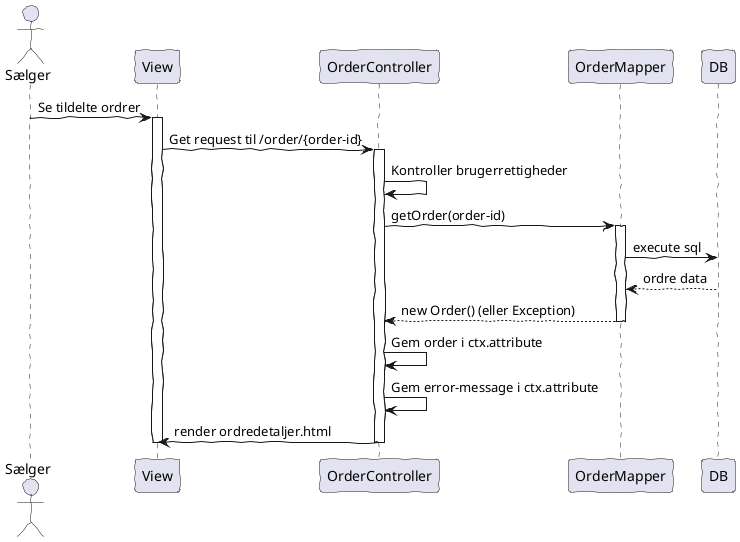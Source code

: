 @startuml
'https://plantuml.com/sequence-diagram
!pragma layout smetana
skinparam handwritten true

actor Sælger
participant View as V
participant "OrderController" as C
participant "OrderMapper" as M
participant DB


Sælger -> V: Se tildelte ordrer
activate V

V -> C: Get request til /order/{order-id}
activate C
C -> C: Kontroller brugerrettigheder
C -> M: getOrder(order-id)
activate M
M -> DB: execute sql
DB --> M: ordre data
M --> C: new Order() (eller Exception)
deactivate M
C -> C: Gem order i ctx.attribute
C -> C: Gem error-message i ctx.attribute
C -> V: render ordredetaljer.html
deactivate C

deactivate V

@enduml